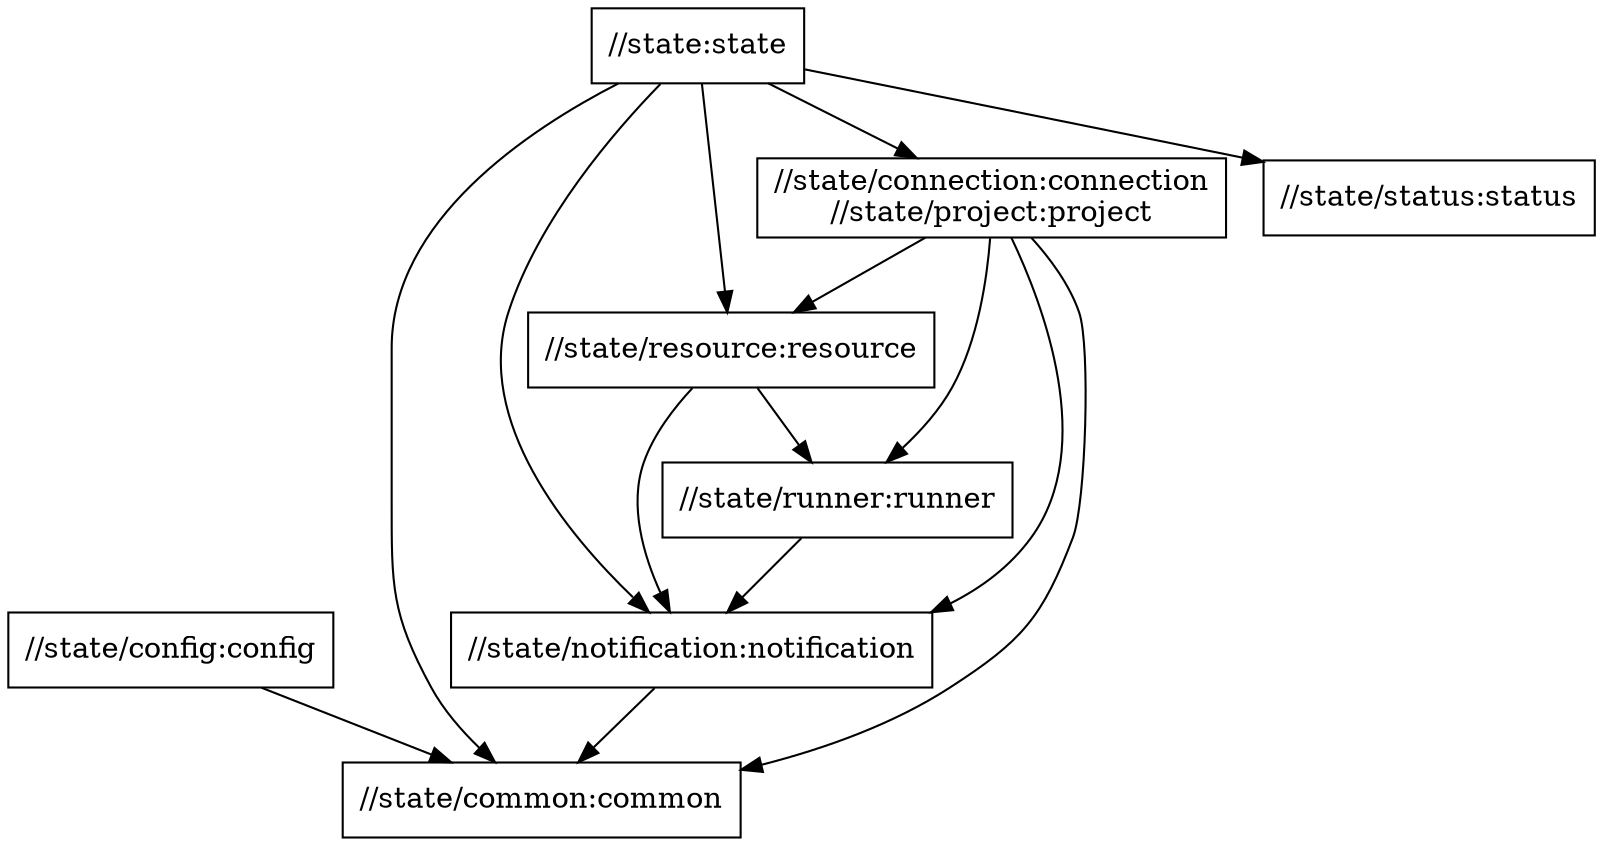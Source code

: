 digraph mygraph {
  node [shape=box];
  "//state/config:config"
  "//state/config:config" -> "//state/common:common"
  "//state:state"
  "//state:state" -> "//state/common:common"
  "//state:state" -> "//state/connection:connection\n//state/project:project"
  "//state:state" -> "//state/notification:notification"
  "//state:state" -> "//state/resource:resource"
  "//state:state" -> "//state/status:status"
  "//state/status:status"
  "//state/connection:connection\n//state/project:project"
  "//state/connection:connection\n//state/project:project" -> "//state/common:common"
  "//state/connection:connection\n//state/project:project" -> "//state/notification:notification"
  "//state/connection:connection\n//state/project:project" -> "//state/resource:resource"
  "//state/connection:connection\n//state/project:project" -> "//state/runner:runner"
  "//state/resource:resource"
  "//state/resource:resource" -> "//state/notification:notification"
  "//state/resource:resource" -> "//state/runner:runner"
  "//state/runner:runner"
  "//state/runner:runner" -> "//state/notification:notification"
  "//state/notification:notification"
  "//state/notification:notification" -> "//state/common:common"
  "//state/common:common"
}
